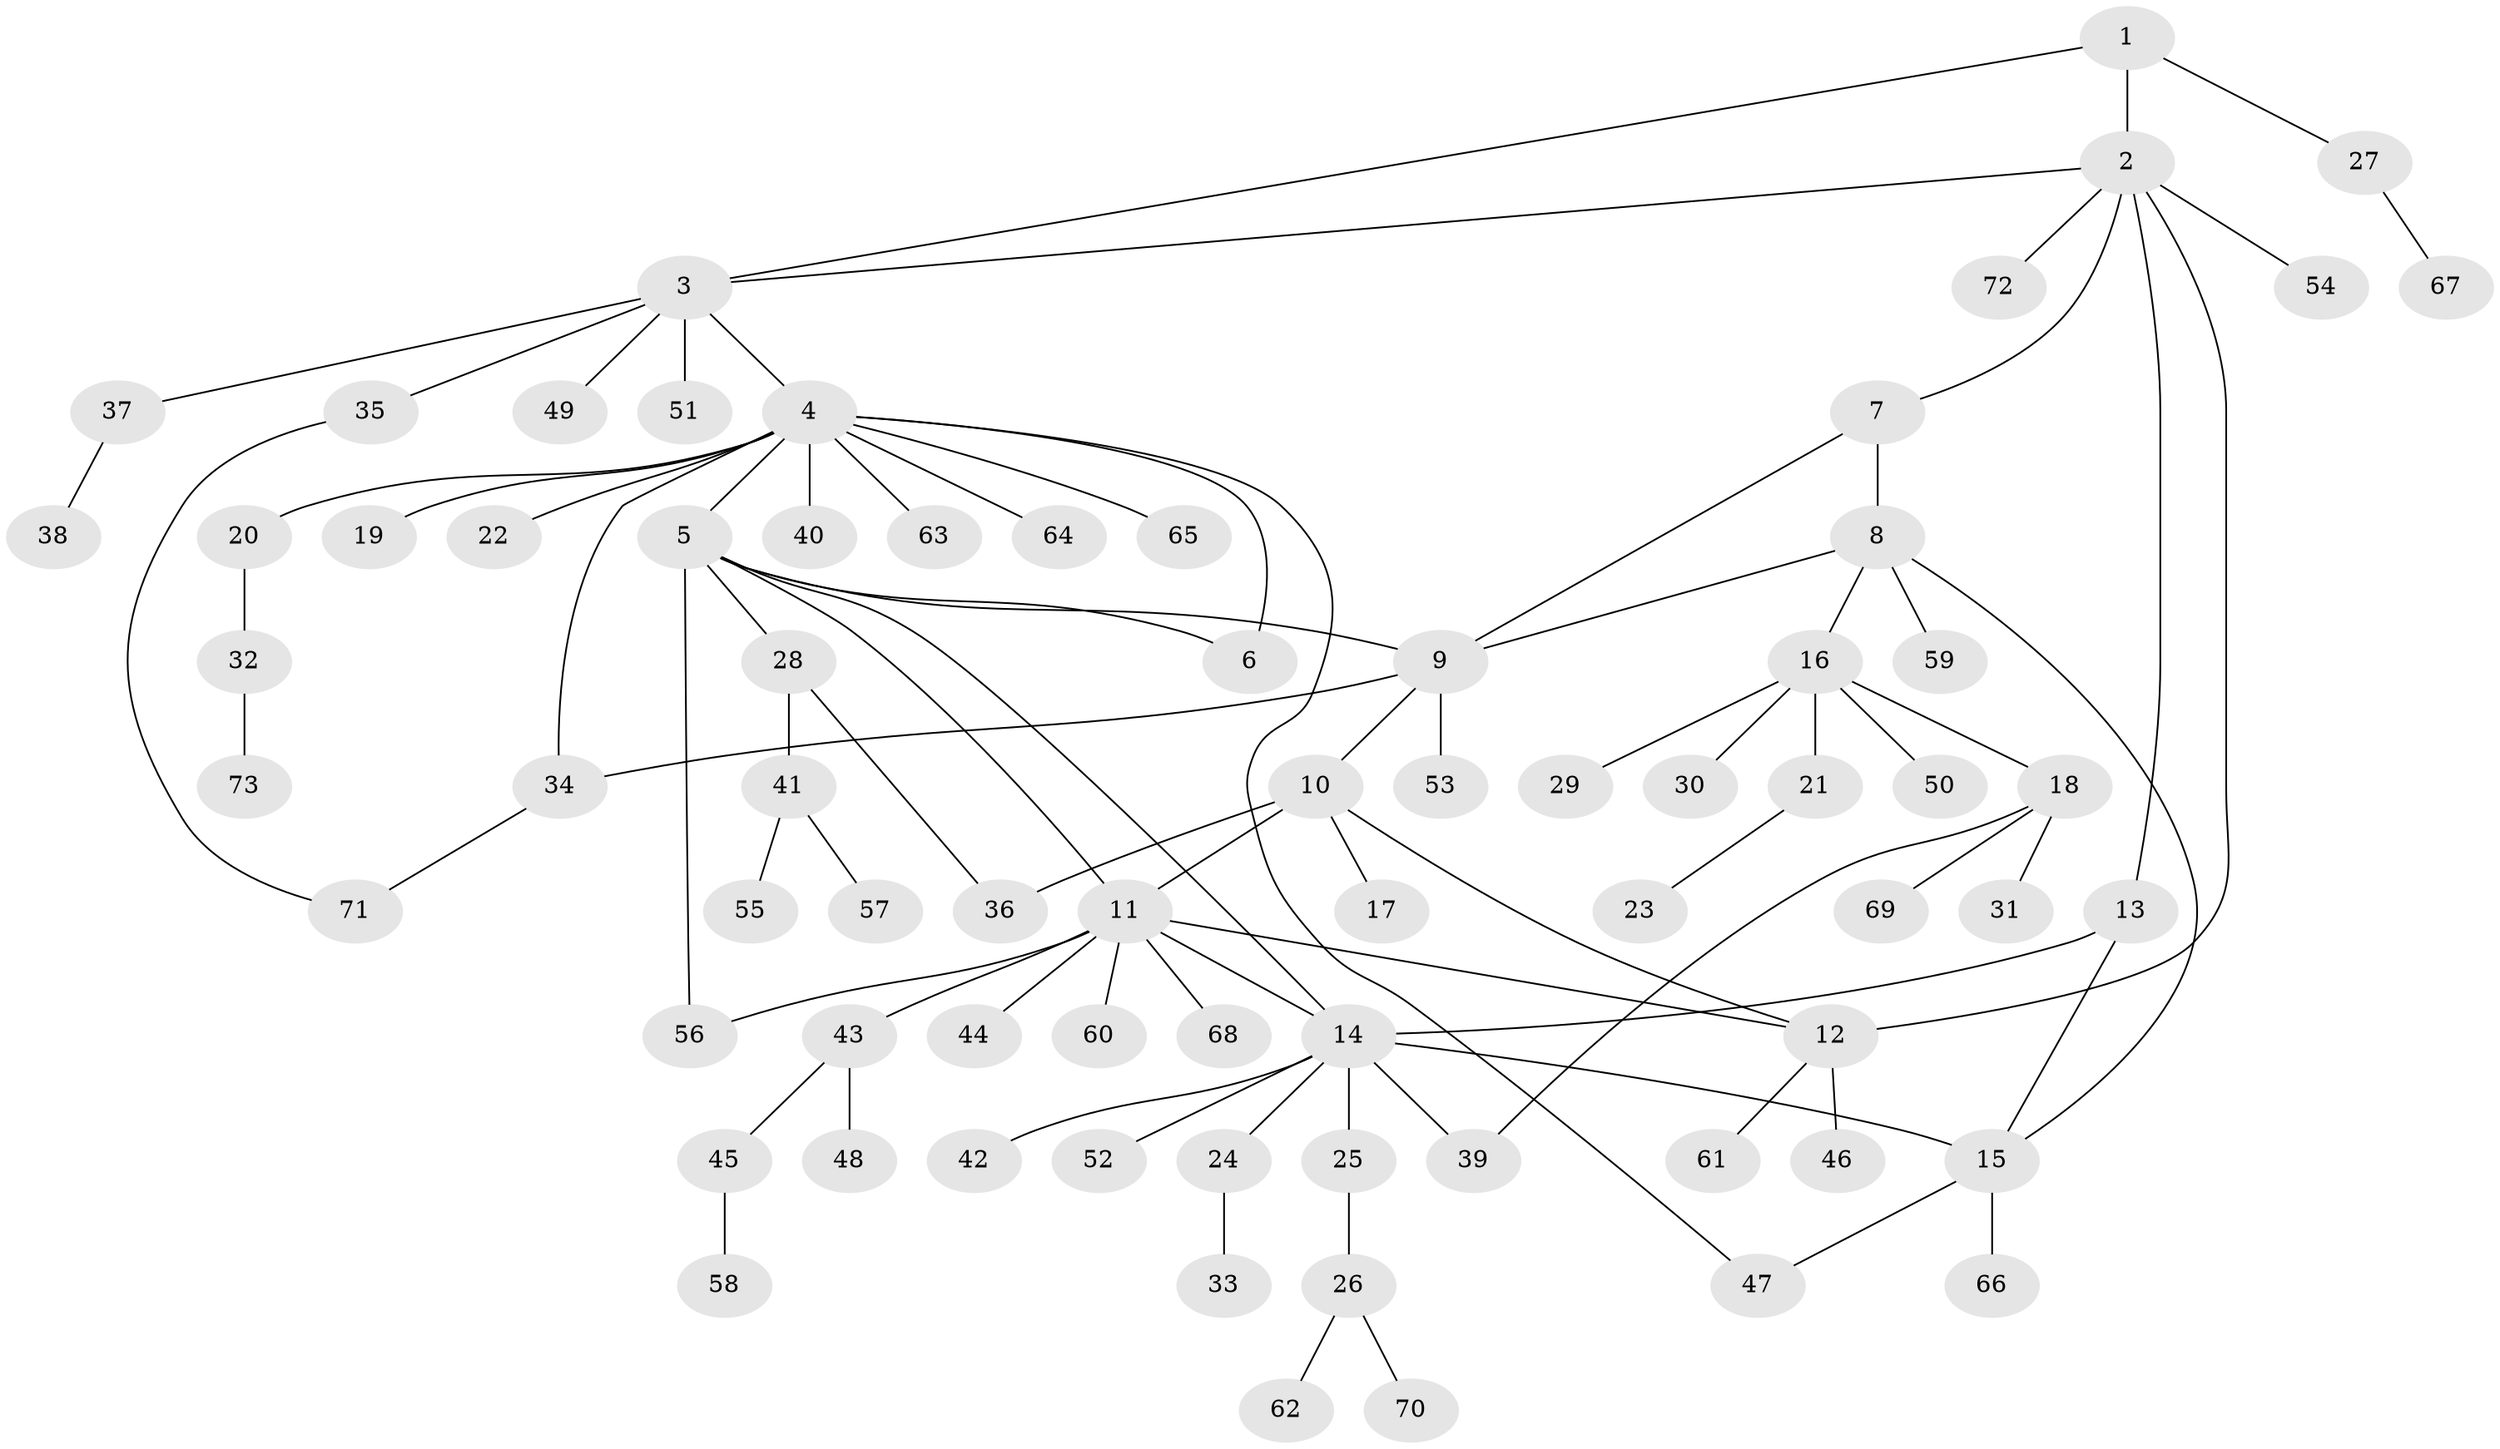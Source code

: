 // coarse degree distribution, {6: 0.0784313725490196, 12: 0.0196078431372549, 8: 0.0392156862745098, 2: 0.17647058823529413, 3: 0.058823529411764705, 5: 0.0784313725490196, 1: 0.5294117647058824, 4: 0.0196078431372549}
// Generated by graph-tools (version 1.1) at 2025/19/03/04/25 18:19:58]
// undirected, 73 vertices, 89 edges
graph export_dot {
graph [start="1"]
  node [color=gray90,style=filled];
  1;
  2;
  3;
  4;
  5;
  6;
  7;
  8;
  9;
  10;
  11;
  12;
  13;
  14;
  15;
  16;
  17;
  18;
  19;
  20;
  21;
  22;
  23;
  24;
  25;
  26;
  27;
  28;
  29;
  30;
  31;
  32;
  33;
  34;
  35;
  36;
  37;
  38;
  39;
  40;
  41;
  42;
  43;
  44;
  45;
  46;
  47;
  48;
  49;
  50;
  51;
  52;
  53;
  54;
  55;
  56;
  57;
  58;
  59;
  60;
  61;
  62;
  63;
  64;
  65;
  66;
  67;
  68;
  69;
  70;
  71;
  72;
  73;
  1 -- 2;
  1 -- 3;
  1 -- 27;
  2 -- 3;
  2 -- 7;
  2 -- 12;
  2 -- 13;
  2 -- 54;
  2 -- 72;
  3 -- 4;
  3 -- 35;
  3 -- 37;
  3 -- 49;
  3 -- 51;
  4 -- 5;
  4 -- 6;
  4 -- 19;
  4 -- 20;
  4 -- 22;
  4 -- 34;
  4 -- 40;
  4 -- 47;
  4 -- 63;
  4 -- 64;
  4 -- 65;
  5 -- 6;
  5 -- 9;
  5 -- 11;
  5 -- 14;
  5 -- 28;
  5 -- 56;
  7 -- 8;
  7 -- 9;
  8 -- 9;
  8 -- 15;
  8 -- 16;
  8 -- 59;
  9 -- 10;
  9 -- 34;
  9 -- 53;
  10 -- 11;
  10 -- 12;
  10 -- 17;
  10 -- 36;
  11 -- 12;
  11 -- 14;
  11 -- 43;
  11 -- 44;
  11 -- 56;
  11 -- 60;
  11 -- 68;
  12 -- 46;
  12 -- 61;
  13 -- 14;
  13 -- 15;
  14 -- 15;
  14 -- 24;
  14 -- 25;
  14 -- 39;
  14 -- 42;
  14 -- 52;
  15 -- 47;
  15 -- 66;
  16 -- 18;
  16 -- 21;
  16 -- 29;
  16 -- 30;
  16 -- 50;
  18 -- 31;
  18 -- 39;
  18 -- 69;
  20 -- 32;
  21 -- 23;
  24 -- 33;
  25 -- 26;
  26 -- 62;
  26 -- 70;
  27 -- 67;
  28 -- 36;
  28 -- 41;
  32 -- 73;
  34 -- 71;
  35 -- 71;
  37 -- 38;
  41 -- 55;
  41 -- 57;
  43 -- 45;
  43 -- 48;
  45 -- 58;
}
